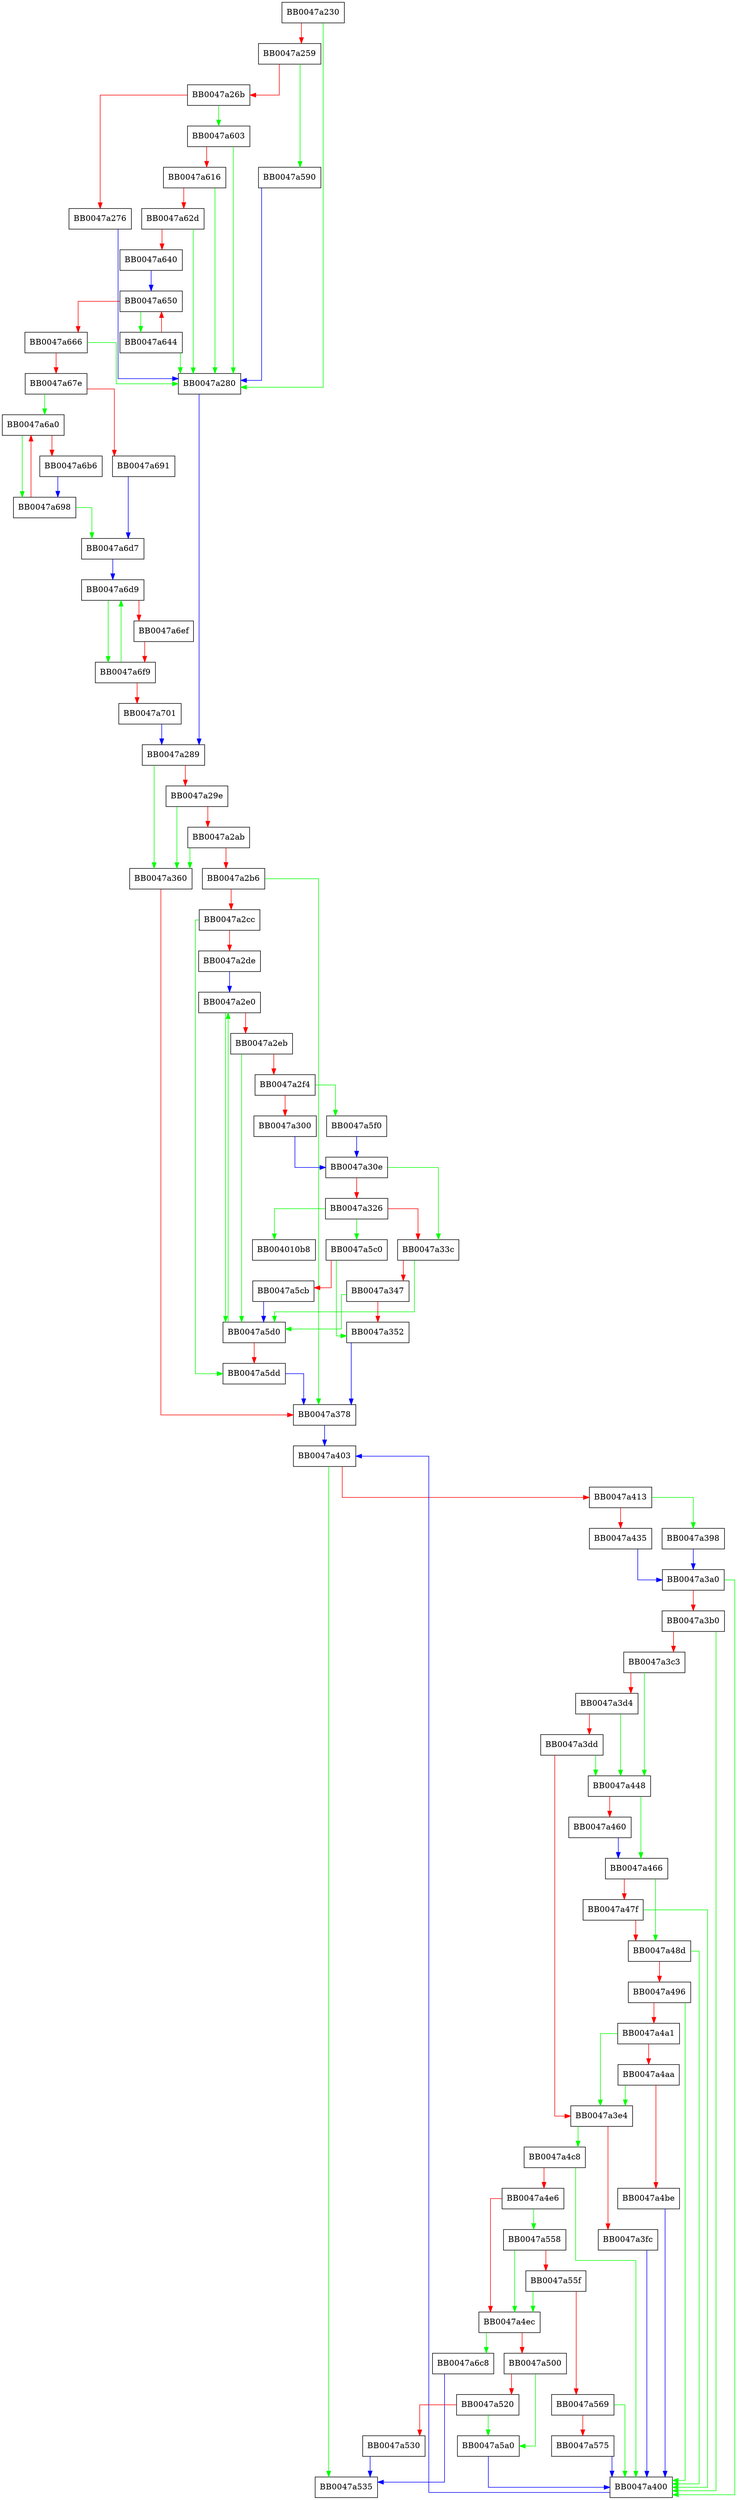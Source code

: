digraph ssl3_choose_cipher {
  node [shape="box"];
  graph [splines=ortho];
  BB0047a230 -> BB0047a280 [color="green"];
  BB0047a230 -> BB0047a259 [color="red"];
  BB0047a259 -> BB0047a590 [color="green"];
  BB0047a259 -> BB0047a26b [color="red"];
  BB0047a26b -> BB0047a603 [color="green"];
  BB0047a26b -> BB0047a276 [color="red"];
  BB0047a276 -> BB0047a280 [color="blue"];
  BB0047a280 -> BB0047a289 [color="blue"];
  BB0047a289 -> BB0047a360 [color="green"];
  BB0047a289 -> BB0047a29e [color="red"];
  BB0047a29e -> BB0047a360 [color="green"];
  BB0047a29e -> BB0047a2ab [color="red"];
  BB0047a2ab -> BB0047a360 [color="green"];
  BB0047a2ab -> BB0047a2b6 [color="red"];
  BB0047a2b6 -> BB0047a378 [color="green"];
  BB0047a2b6 -> BB0047a2cc [color="red"];
  BB0047a2cc -> BB0047a5dd [color="green"];
  BB0047a2cc -> BB0047a2de [color="red"];
  BB0047a2de -> BB0047a2e0 [color="blue"];
  BB0047a2e0 -> BB0047a5d0 [color="green"];
  BB0047a2e0 -> BB0047a2eb [color="red"];
  BB0047a2eb -> BB0047a5d0 [color="green"];
  BB0047a2eb -> BB0047a2f4 [color="red"];
  BB0047a2f4 -> BB0047a5f0 [color="green"];
  BB0047a2f4 -> BB0047a300 [color="red"];
  BB0047a300 -> BB0047a30e [color="blue"];
  BB0047a30e -> BB0047a33c [color="green"];
  BB0047a30e -> BB0047a326 [color="red"];
  BB0047a326 -> BB004010b8 [color="green"];
  BB0047a326 -> BB0047a5c0 [color="green"];
  BB0047a326 -> BB0047a33c [color="red"];
  BB0047a33c -> BB0047a5d0 [color="green"];
  BB0047a33c -> BB0047a347 [color="red"];
  BB0047a347 -> BB0047a5d0 [color="green"];
  BB0047a347 -> BB0047a352 [color="red"];
  BB0047a352 -> BB0047a378 [color="blue"];
  BB0047a360 -> BB0047a378 [color="red"];
  BB0047a378 -> BB0047a403 [color="blue"];
  BB0047a398 -> BB0047a3a0 [color="blue"];
  BB0047a3a0 -> BB0047a400 [color="green"];
  BB0047a3a0 -> BB0047a3b0 [color="red"];
  BB0047a3b0 -> BB0047a400 [color="green"];
  BB0047a3b0 -> BB0047a3c3 [color="red"];
  BB0047a3c3 -> BB0047a448 [color="green"];
  BB0047a3c3 -> BB0047a3d4 [color="red"];
  BB0047a3d4 -> BB0047a448 [color="green"];
  BB0047a3d4 -> BB0047a3dd [color="red"];
  BB0047a3dd -> BB0047a448 [color="green"];
  BB0047a3dd -> BB0047a3e4 [color="red"];
  BB0047a3e4 -> BB0047a4c8 [color="green"];
  BB0047a3e4 -> BB0047a3fc [color="red"];
  BB0047a3fc -> BB0047a400 [color="blue"];
  BB0047a400 -> BB0047a403 [color="blue"];
  BB0047a403 -> BB0047a535 [color="green"];
  BB0047a403 -> BB0047a413 [color="red"];
  BB0047a413 -> BB0047a398 [color="green"];
  BB0047a413 -> BB0047a435 [color="red"];
  BB0047a435 -> BB0047a3a0 [color="blue"];
  BB0047a448 -> BB0047a466 [color="green"];
  BB0047a448 -> BB0047a460 [color="red"];
  BB0047a460 -> BB0047a466 [color="blue"];
  BB0047a466 -> BB0047a48d [color="green"];
  BB0047a466 -> BB0047a47f [color="red"];
  BB0047a47f -> BB0047a400 [color="green"];
  BB0047a47f -> BB0047a48d [color="red"];
  BB0047a48d -> BB0047a400 [color="green"];
  BB0047a48d -> BB0047a496 [color="red"];
  BB0047a496 -> BB0047a400 [color="green"];
  BB0047a496 -> BB0047a4a1 [color="red"];
  BB0047a4a1 -> BB0047a3e4 [color="green"];
  BB0047a4a1 -> BB0047a4aa [color="red"];
  BB0047a4aa -> BB0047a3e4 [color="green"];
  BB0047a4aa -> BB0047a4be [color="red"];
  BB0047a4be -> BB0047a400 [color="blue"];
  BB0047a4c8 -> BB0047a400 [color="green"];
  BB0047a4c8 -> BB0047a4e6 [color="red"];
  BB0047a4e6 -> BB0047a558 [color="green"];
  BB0047a4e6 -> BB0047a4ec [color="red"];
  BB0047a4ec -> BB0047a6c8 [color="green"];
  BB0047a4ec -> BB0047a500 [color="red"];
  BB0047a500 -> BB0047a5a0 [color="green"];
  BB0047a500 -> BB0047a520 [color="red"];
  BB0047a520 -> BB0047a5a0 [color="green"];
  BB0047a520 -> BB0047a530 [color="red"];
  BB0047a530 -> BB0047a535 [color="blue"];
  BB0047a558 -> BB0047a4ec [color="green"];
  BB0047a558 -> BB0047a55f [color="red"];
  BB0047a55f -> BB0047a4ec [color="green"];
  BB0047a55f -> BB0047a569 [color="red"];
  BB0047a569 -> BB0047a400 [color="green"];
  BB0047a569 -> BB0047a575 [color="red"];
  BB0047a575 -> BB0047a400 [color="blue"];
  BB0047a590 -> BB0047a280 [color="blue"];
  BB0047a5a0 -> BB0047a400 [color="blue"];
  BB0047a5c0 -> BB0047a352 [color="green"];
  BB0047a5c0 -> BB0047a5cb [color="red"];
  BB0047a5cb -> BB0047a5d0 [color="blue"];
  BB0047a5d0 -> BB0047a2e0 [color="green"];
  BB0047a5d0 -> BB0047a5dd [color="red"];
  BB0047a5dd -> BB0047a378 [color="blue"];
  BB0047a5f0 -> BB0047a30e [color="blue"];
  BB0047a603 -> BB0047a280 [color="green"];
  BB0047a603 -> BB0047a616 [color="red"];
  BB0047a616 -> BB0047a280 [color="green"];
  BB0047a616 -> BB0047a62d [color="red"];
  BB0047a62d -> BB0047a280 [color="green"];
  BB0047a62d -> BB0047a640 [color="red"];
  BB0047a640 -> BB0047a650 [color="blue"];
  BB0047a644 -> BB0047a280 [color="green"];
  BB0047a644 -> BB0047a650 [color="red"];
  BB0047a650 -> BB0047a644 [color="green"];
  BB0047a650 -> BB0047a666 [color="red"];
  BB0047a666 -> BB0047a280 [color="green"];
  BB0047a666 -> BB0047a67e [color="red"];
  BB0047a67e -> BB0047a6a0 [color="green"];
  BB0047a67e -> BB0047a691 [color="red"];
  BB0047a691 -> BB0047a6d7 [color="blue"];
  BB0047a698 -> BB0047a6d7 [color="green"];
  BB0047a698 -> BB0047a6a0 [color="red"];
  BB0047a6a0 -> BB0047a698 [color="green"];
  BB0047a6a0 -> BB0047a6b6 [color="red"];
  BB0047a6b6 -> BB0047a698 [color="blue"];
  BB0047a6c8 -> BB0047a535 [color="blue"];
  BB0047a6d7 -> BB0047a6d9 [color="blue"];
  BB0047a6d9 -> BB0047a6f9 [color="green"];
  BB0047a6d9 -> BB0047a6ef [color="red"];
  BB0047a6ef -> BB0047a6f9 [color="red"];
  BB0047a6f9 -> BB0047a6d9 [color="green"];
  BB0047a6f9 -> BB0047a701 [color="red"];
  BB0047a701 -> BB0047a289 [color="blue"];
}
